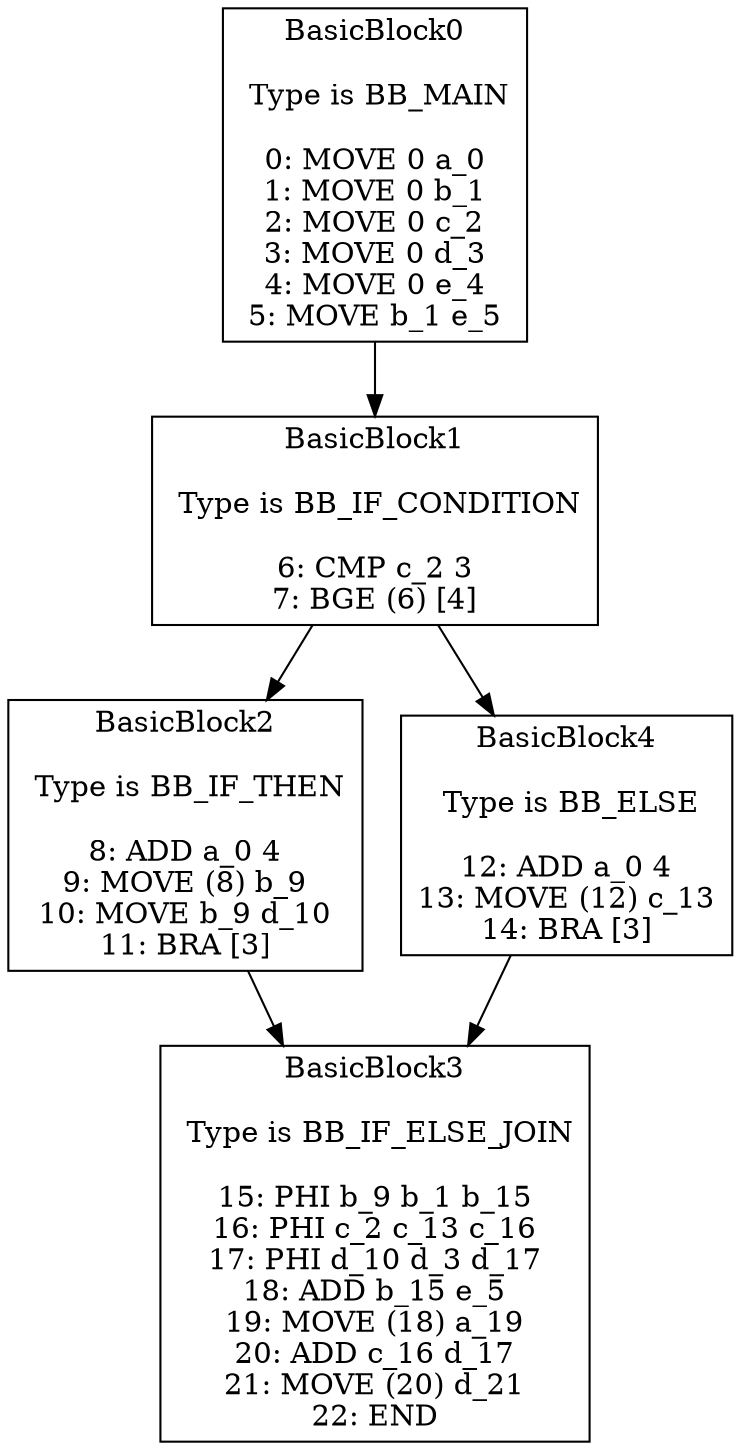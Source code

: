 digraph{
BasicBlock0 -> BasicBlock1
BasicBlock1 -> BasicBlock2
BasicBlock1 -> BasicBlock4
BasicBlock2 -> BasicBlock3
BasicBlock4 -> BasicBlock3
BasicBlock0[shape="box", label="BasicBlock0

 Type is BB_MAIN

0: MOVE 0 a_0
1: MOVE 0 b_1
2: MOVE 0 c_2
3: MOVE 0 d_3
4: MOVE 0 e_4
5: MOVE b_1 e_5
"]
BasicBlock1[shape="box", label="BasicBlock1

 Type is BB_IF_CONDITION

6: CMP c_2 3
7: BGE (6) [4]
"]
BasicBlock2[shape="box", label="BasicBlock2

 Type is BB_IF_THEN

8: ADD a_0 4
9: MOVE (8) b_9
10: MOVE b_9 d_10
11: BRA [3]
"]
BasicBlock3[shape="box", label="BasicBlock3

 Type is BB_IF_ELSE_JOIN

15: PHI b_9 b_1 b_15
16: PHI c_2 c_13 c_16
17: PHI d_10 d_3 d_17
18: ADD b_15 e_5
19: MOVE (18) a_19
20: ADD c_16 d_17
21: MOVE (20) d_21
22: END
"]
BasicBlock4[shape="box", label="BasicBlock4

 Type is BB_ELSE

12: ADD a_0 4
13: MOVE (12) c_13
14: BRA [3]
"]
}
